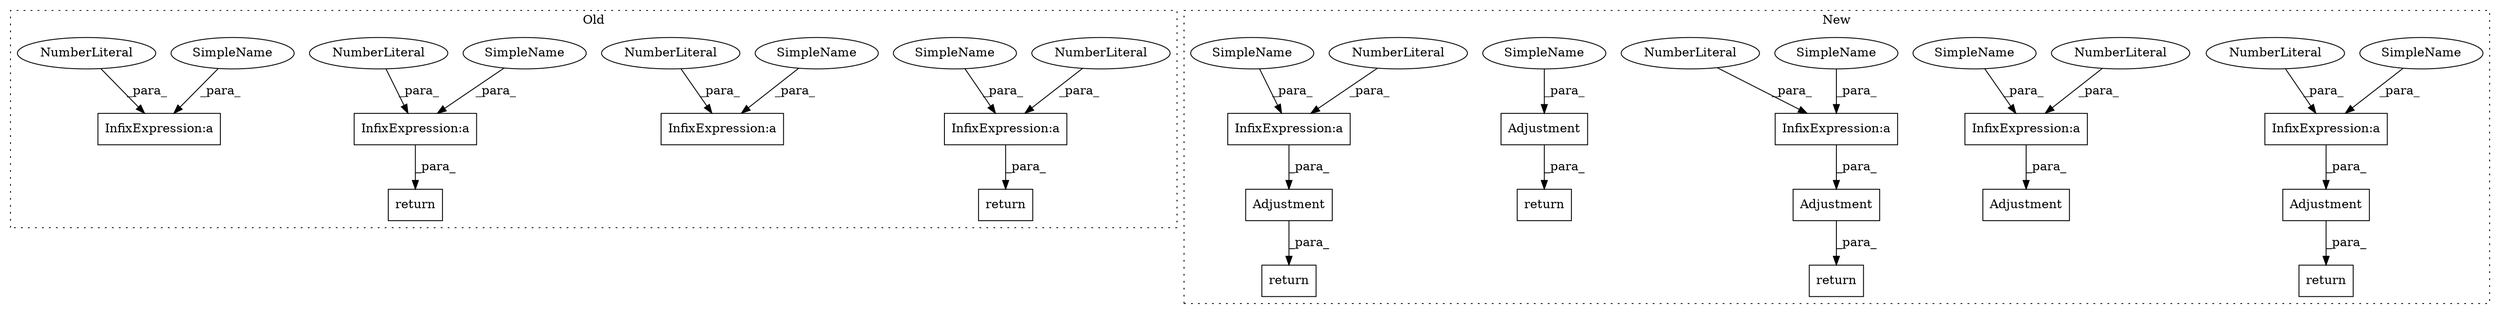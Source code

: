 digraph G {
subgraph cluster0 {
1 [label="return" a="41" s="14677" l="7" shape="box"];
3 [label="InfixExpression:a" a="27" s="14715" l="3" shape="box"];
4 [label="NumberLiteral" a="34" s="14718" l="3" shape="ellipse"];
5 [label="InfixExpression:a" a="27" s="14630" l="3" shape="box"];
6 [label="InfixExpression:a" a="27" s="14546" l="3" shape="box"];
7 [label="InfixExpression:a" a="27" s="14463" l="3" shape="box"];
8 [label="NumberLiteral" a="34" s="14549" l="2" shape="ellipse"];
9 [label="NumberLiteral" a="34" s="14633" l="3" shape="ellipse"];
10 [label="NumberLiteral" a="34" s="14466" l="2" shape="ellipse"];
11 [label="return" a="41" s="14508" l="7" shape="box"];
28 [label="SimpleName" a="42" s="14685" l="30" shape="ellipse"];
29 [label="SimpleName" a="42" s="14600" l="30" shape="ellipse"];
30 [label="SimpleName" a="42" s="14516" l="30" shape="ellipse"];
31 [label="SimpleName" a="42" s="14433" l="30" shape="ellipse"];
label = "Old";
style="dotted";
}
subgraph cluster1 {
2 [label="Adjustment" a="32" s="15232,15286" l="11,1" shape="box"];
12 [label="return" a="41" s="15225" l="7" shape="box"];
13 [label="InfixExpression:a" a="27" s="15281" l="3" shape="box"];
14 [label="NumberLiteral" a="34" s="15284" l="2" shape="ellipse"];
15 [label="Adjustment" a="32" s="15510,15559" l="11,1" shape="box"];
16 [label="InfixExpression:a" a="27" s="15383" l="3" shape="box"];
17 [label="InfixExpression:a" a="27" s="15484" l="3" shape="box"];
18 [label="InfixExpression:a" a="27" s="15180" l="3" shape="box"];
19 [label="NumberLiteral" a="34" s="15386" l="1" shape="ellipse"];
20 [label="NumberLiteral" a="34" s="15487" l="3" shape="ellipse"];
21 [label="NumberLiteral" a="34" s="15183" l="2" shape="ellipse"];
22 [label="Adjustment" a="32" s="15435,15490" l="11,1" shape="box"];
23 [label="return" a="41" s="15428" l="7" shape="box"];
24 [label="Adjustment" a="32" s="15131,15185" l="11,1" shape="box"];
25 [label="return" a="41" s="15503" l="7" shape="box"];
26 [label="Adjustment" a="32" s="15334,15387" l="11,1" shape="box"];
27 [label="return" a="41" s="15124" l="7" shape="box"];
32 [label="SimpleName" a="42" s="15521" l="38" shape="ellipse"];
33 [label="SimpleName" a="42" s="15142" l="38" shape="ellipse"];
34 [label="SimpleName" a="42" s="15345" l="38" shape="ellipse"];
35 [label="SimpleName" a="42" s="15243" l="38" shape="ellipse"];
36 [label="SimpleName" a="42" s="15446" l="38" shape="ellipse"];
label = "New";
style="dotted";
}
2 -> 12 [label="_para_"];
3 -> 1 [label="_para_"];
4 -> 3 [label="_para_"];
6 -> 11 [label="_para_"];
8 -> 6 [label="_para_"];
9 -> 5 [label="_para_"];
10 -> 7 [label="_para_"];
13 -> 2 [label="_para_"];
14 -> 13 [label="_para_"];
15 -> 25 [label="_para_"];
16 -> 26 [label="_para_"];
17 -> 22 [label="_para_"];
18 -> 24 [label="_para_"];
19 -> 16 [label="_para_"];
20 -> 17 [label="_para_"];
21 -> 18 [label="_para_"];
22 -> 23 [label="_para_"];
24 -> 27 [label="_para_"];
28 -> 3 [label="_para_"];
29 -> 5 [label="_para_"];
30 -> 6 [label="_para_"];
31 -> 7 [label="_para_"];
32 -> 15 [label="_para_"];
33 -> 18 [label="_para_"];
34 -> 16 [label="_para_"];
35 -> 13 [label="_para_"];
36 -> 17 [label="_para_"];
}